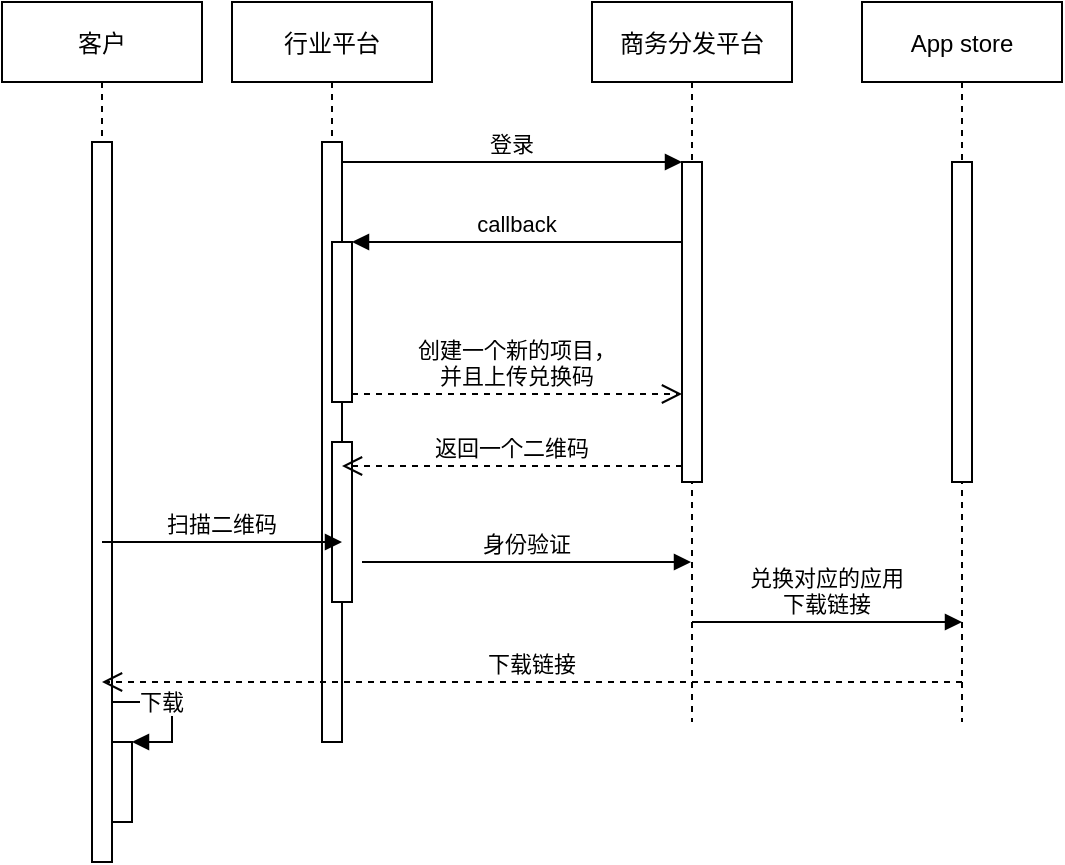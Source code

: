 <mxfile version="20.1.1" type="github">
  <diagram id="kgpKYQtTHZ0yAKxKKP6v" name="Page-1">
    <mxGraphModel dx="1426" dy="684" grid="1" gridSize="10" guides="1" tooltips="1" connect="1" arrows="1" fold="1" page="1" pageScale="1" pageWidth="850" pageHeight="1100" math="0" shadow="0">
      <root>
        <mxCell id="0" />
        <mxCell id="1" parent="0" />
        <mxCell id="3nuBFxr9cyL0pnOWT2aG-1" value="行业平台" style="shape=umlLifeline;perimeter=lifelinePerimeter;container=1;collapsible=0;recursiveResize=0;rounded=0;shadow=0;strokeWidth=1;" parent="1" vertex="1">
          <mxGeometry x="255" y="140" width="100" height="370" as="geometry" />
        </mxCell>
        <mxCell id="3nuBFxr9cyL0pnOWT2aG-2" value="" style="points=[];perimeter=orthogonalPerimeter;rounded=0;shadow=0;strokeWidth=1;" parent="3nuBFxr9cyL0pnOWT2aG-1" vertex="1">
          <mxGeometry x="45" y="70" width="10" height="300" as="geometry" />
        </mxCell>
        <mxCell id="3nuBFxr9cyL0pnOWT2aG-4" value="" style="points=[];perimeter=orthogonalPerimeter;rounded=0;shadow=0;strokeWidth=1;" parent="3nuBFxr9cyL0pnOWT2aG-1" vertex="1">
          <mxGeometry x="50" y="120" width="10" height="80" as="geometry" />
        </mxCell>
        <mxCell id="unnsphnPi3bNTcYpF59s-7" value="" style="points=[];perimeter=orthogonalPerimeter;rounded=0;shadow=0;strokeWidth=1;" vertex="1" parent="3nuBFxr9cyL0pnOWT2aG-1">
          <mxGeometry x="50" y="220" width="10" height="80" as="geometry" />
        </mxCell>
        <mxCell id="3nuBFxr9cyL0pnOWT2aG-5" value="商务分发平台" style="shape=umlLifeline;perimeter=lifelinePerimeter;container=1;collapsible=0;recursiveResize=0;rounded=0;shadow=0;strokeWidth=1;" parent="1" vertex="1">
          <mxGeometry x="435" y="140" width="100" height="360" as="geometry" />
        </mxCell>
        <mxCell id="3nuBFxr9cyL0pnOWT2aG-6" value="" style="points=[];perimeter=orthogonalPerimeter;rounded=0;shadow=0;strokeWidth=1;" parent="3nuBFxr9cyL0pnOWT2aG-5" vertex="1">
          <mxGeometry x="45" y="80" width="10" height="160" as="geometry" />
        </mxCell>
        <mxCell id="3nuBFxr9cyL0pnOWT2aG-7" value="返回一个二维码" style="verticalAlign=bottom;endArrow=open;dashed=1;endSize=8;exitX=0;exitY=0.95;shadow=0;strokeWidth=1;" parent="1" source="3nuBFxr9cyL0pnOWT2aG-6" target="3nuBFxr9cyL0pnOWT2aG-2" edge="1">
          <mxGeometry relative="1" as="geometry">
            <mxPoint x="410" y="296" as="targetPoint" />
          </mxGeometry>
        </mxCell>
        <mxCell id="3nuBFxr9cyL0pnOWT2aG-8" value="登录" style="verticalAlign=bottom;endArrow=block;entryX=0;entryY=0;shadow=0;strokeWidth=1;" parent="1" source="3nuBFxr9cyL0pnOWT2aG-2" target="3nuBFxr9cyL0pnOWT2aG-6" edge="1">
          <mxGeometry relative="1" as="geometry">
            <mxPoint x="410" y="220" as="sourcePoint" />
          </mxGeometry>
        </mxCell>
        <mxCell id="3nuBFxr9cyL0pnOWT2aG-9" value="callback" style="verticalAlign=bottom;endArrow=block;entryX=1;entryY=0;shadow=0;strokeWidth=1;" parent="1" source="3nuBFxr9cyL0pnOWT2aG-6" target="3nuBFxr9cyL0pnOWT2aG-4" edge="1">
          <mxGeometry relative="1" as="geometry">
            <mxPoint x="375" y="260" as="sourcePoint" />
          </mxGeometry>
        </mxCell>
        <mxCell id="3nuBFxr9cyL0pnOWT2aG-10" value="创建一个新的项目，&#xa;并且上传兑换码" style="verticalAlign=bottom;endArrow=open;dashed=1;endSize=8;exitX=1;exitY=0.95;shadow=0;strokeWidth=1;" parent="1" source="3nuBFxr9cyL0pnOWT2aG-4" target="3nuBFxr9cyL0pnOWT2aG-6" edge="1">
          <mxGeometry relative="1" as="geometry">
            <mxPoint x="375" y="317" as="targetPoint" />
          </mxGeometry>
        </mxCell>
        <mxCell id="unnsphnPi3bNTcYpF59s-1" value="客户" style="shape=umlLifeline;perimeter=lifelinePerimeter;container=1;collapsible=0;recursiveResize=0;rounded=0;shadow=0;strokeWidth=1;" vertex="1" parent="1">
          <mxGeometry x="140" y="140" width="100" height="430" as="geometry" />
        </mxCell>
        <mxCell id="unnsphnPi3bNTcYpF59s-2" value="" style="points=[];perimeter=orthogonalPerimeter;rounded=0;shadow=0;strokeWidth=1;" vertex="1" parent="unnsphnPi3bNTcYpF59s-1">
          <mxGeometry x="45" y="70" width="10" height="360" as="geometry" />
        </mxCell>
        <mxCell id="unnsphnPi3bNTcYpF59s-14" value="" style="html=1;points=[];perimeter=orthogonalPerimeter;" vertex="1" parent="unnsphnPi3bNTcYpF59s-1">
          <mxGeometry x="55" y="370" width="10" height="40" as="geometry" />
        </mxCell>
        <mxCell id="unnsphnPi3bNTcYpF59s-15" value="下载" style="edgeStyle=orthogonalEdgeStyle;html=1;align=left;spacingLeft=2;endArrow=block;rounded=0;entryX=1;entryY=0;" edge="1" target="unnsphnPi3bNTcYpF59s-14" parent="unnsphnPi3bNTcYpF59s-1">
          <mxGeometry relative="1" as="geometry">
            <mxPoint x="55" y="300" as="sourcePoint" />
            <Array as="points">
              <mxPoint x="55" y="350" />
              <mxPoint x="85" y="350" />
              <mxPoint x="85" y="370" />
            </Array>
          </mxGeometry>
        </mxCell>
        <mxCell id="unnsphnPi3bNTcYpF59s-5" value="App store" style="shape=umlLifeline;perimeter=lifelinePerimeter;container=1;collapsible=0;recursiveResize=0;rounded=0;shadow=0;strokeWidth=1;" vertex="1" parent="1">
          <mxGeometry x="570" y="140" width="100" height="360" as="geometry" />
        </mxCell>
        <mxCell id="unnsphnPi3bNTcYpF59s-6" value="" style="points=[];perimeter=orthogonalPerimeter;rounded=0;shadow=0;strokeWidth=1;" vertex="1" parent="unnsphnPi3bNTcYpF59s-5">
          <mxGeometry x="45" y="80" width="10" height="160" as="geometry" />
        </mxCell>
        <mxCell id="unnsphnPi3bNTcYpF59s-10" value="兑换对应的应用&#xa;下载链接" style="verticalAlign=bottom;endArrow=block;shadow=0;strokeWidth=1;" edge="1" parent="unnsphnPi3bNTcYpF59s-5" source="3nuBFxr9cyL0pnOWT2aG-5">
          <mxGeometry relative="1" as="geometry">
            <mxPoint x="-90" y="310" as="sourcePoint" />
            <mxPoint x="50" y="310" as="targetPoint" />
          </mxGeometry>
        </mxCell>
        <mxCell id="unnsphnPi3bNTcYpF59s-11" value="下载链接" style="verticalAlign=bottom;endArrow=open;dashed=1;endSize=8;exitX=0;exitY=0.95;shadow=0;strokeWidth=1;" edge="1" parent="unnsphnPi3bNTcYpF59s-5" target="unnsphnPi3bNTcYpF59s-1">
          <mxGeometry relative="1" as="geometry">
            <mxPoint x="-120" y="340.0" as="targetPoint" />
            <mxPoint x="50" y="340.0" as="sourcePoint" />
          </mxGeometry>
        </mxCell>
        <mxCell id="unnsphnPi3bNTcYpF59s-8" value="扫描二维码" style="verticalAlign=bottom;endArrow=block;shadow=0;strokeWidth=1;" edge="1" parent="1">
          <mxGeometry relative="1" as="geometry">
            <mxPoint x="190" y="410.0" as="sourcePoint" />
            <mxPoint x="310" y="410" as="targetPoint" />
          </mxGeometry>
        </mxCell>
        <mxCell id="unnsphnPi3bNTcYpF59s-9" value="身份验证" style="verticalAlign=bottom;endArrow=block;shadow=0;strokeWidth=1;" edge="1" parent="1" target="3nuBFxr9cyL0pnOWT2aG-5">
          <mxGeometry relative="1" as="geometry">
            <mxPoint x="320" y="420" as="sourcePoint" />
            <mxPoint x="440" y="420" as="targetPoint" />
          </mxGeometry>
        </mxCell>
      </root>
    </mxGraphModel>
  </diagram>
</mxfile>
